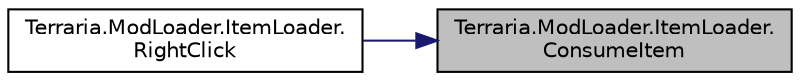 digraph "Terraria.ModLoader.ItemLoader.ConsumeItem"
{
 // LATEX_PDF_SIZE
  edge [fontname="Helvetica",fontsize="10",labelfontname="Helvetica",labelfontsize="10"];
  node [fontname="Helvetica",fontsize="10",shape=record];
  rankdir="RL";
  Node1 [label="Terraria.ModLoader.ItemLoader.\lConsumeItem",height=0.2,width=0.4,color="black", fillcolor="grey75", style="filled", fontcolor="black",tooltip="If ModItem.ConsumeItem or any of the GlobalItem.ConsumeItem hooks returns false, sets consume to fals..."];
  Node1 -> Node2 [dir="back",color="midnightblue",fontsize="10",style="solid",fontname="Helvetica"];
  Node2 [label="Terraria.ModLoader.ItemLoader.\lRightClick",height=0.2,width=0.4,color="black", fillcolor="white", style="filled",URL="$class_terraria_1_1_mod_loader_1_1_item_loader.html#a508388ddb358692ca0702ebe6df1af76",tooltip="If Main.mouseRightRelease is true, the following steps are taken:"];
}
